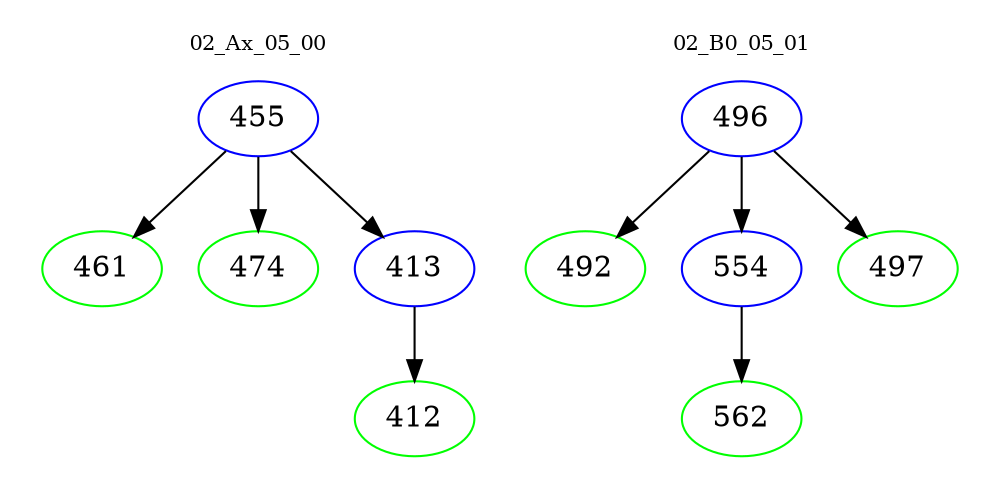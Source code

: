 digraph{
subgraph cluster_0 {
color = white
label = "02_Ax_05_00";
fontsize=10;
T0_455 [label="455", color="blue"]
T0_455 -> T0_461 [color="black"]
T0_461 [label="461", color="green"]
T0_455 -> T0_474 [color="black"]
T0_474 [label="474", color="green"]
T0_455 -> T0_413 [color="black"]
T0_413 [label="413", color="blue"]
T0_413 -> T0_412 [color="black"]
T0_412 [label="412", color="green"]
}
subgraph cluster_1 {
color = white
label = "02_B0_05_01";
fontsize=10;
T1_496 [label="496", color="blue"]
T1_496 -> T1_492 [color="black"]
T1_492 [label="492", color="green"]
T1_496 -> T1_554 [color="black"]
T1_554 [label="554", color="blue"]
T1_554 -> T1_562 [color="black"]
T1_562 [label="562", color="green"]
T1_496 -> T1_497 [color="black"]
T1_497 [label="497", color="green"]
}
}

